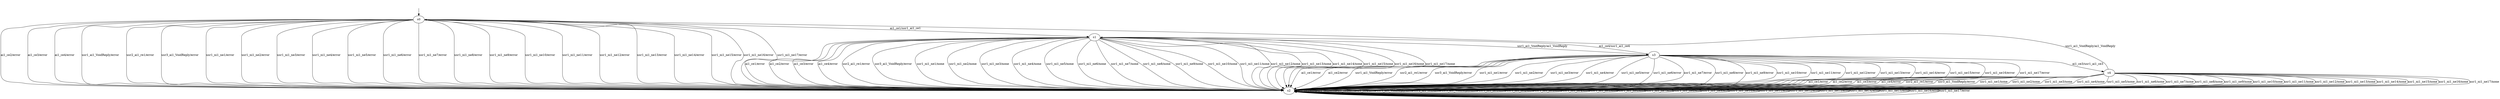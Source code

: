 digraph h1 {
s0 [label="s0"];
s1 [label="s1"];
s2 [label="s2"];
s3 [label="s3"];
s4 [label="s4"];
s0 -> s1 [label="ai1_ce1/usr1_ai1_ce1"];
s0 -> s2 [label="ai1_ce2/error"];
s0 -> s2 [label="ai1_ce3/error"];
s0 -> s2 [label="ai1_ce4/error"];
s0 -> s2 [label="usr1_ai1_VoidReply/error"];
s0 -> s2 [label="usr2_ai1_re1/error"];
s0 -> s2 [label="usr3_ai1_VoidReply/error"];
s0 -> s2 [label="usr1_ni1_ne1/error"];
s0 -> s2 [label="usr1_ni1_ne2/error"];
s0 -> s2 [label="usr1_ni1_ne3/error"];
s0 -> s2 [label="usr1_ni1_ne4/error"];
s0 -> s2 [label="usr1_ni1_ne5/error"];
s0 -> s2 [label="usr1_ni1_ne6/error"];
s0 -> s2 [label="usr1_ni1_ne7/error"];
s0 -> s2 [label="usr1_ni1_ne8/error"];
s0 -> s2 [label="usr1_ni1_ne9/error"];
s0 -> s2 [label="usr1_ni1_ne10/error"];
s0 -> s2 [label="usr1_ni1_ne11/error"];
s0 -> s2 [label="usr1_ni1_ne12/error"];
s0 -> s2 [label="usr1_ni1_ne13/error"];
s0 -> s2 [label="usr1_ni1_ne14/error"];
s0 -> s2 [label="usr1_ni1_ne15/error"];
s0 -> s2 [label="usr1_ni1_ne16/error"];
s0 -> s2 [label="usr1_ni1_ne17/error"];
s1 -> s2 [label="ai1_ce1/error"];
s1 -> s2 [label="ai1_ce2/error"];
s1 -> s2 [label="ai1_ce3/error"];
s1 -> s2 [label="ai1_ce4/error"];
s1 -> s3 [label="usr1_ai1_VoidReply/ai1_VoidReply"];
s1 -> s2 [label="usr2_ai1_re1/error"];
s1 -> s2 [label="usr3_ai1_VoidReply/error"];
s1 -> s2 [label="usr1_ni1_ne1/none"];
s1 -> s2 [label="usr1_ni1_ne2/none"];
s1 -> s2 [label="usr1_ni1_ne3/none"];
s1 -> s2 [label="usr1_ni1_ne4/none"];
s1 -> s2 [label="usr1_ni1_ne5/none"];
s1 -> s2 [label="usr1_ni1_ne6/none"];
s1 -> s2 [label="usr1_ni1_ne7/none"];
s1 -> s2 [label="usr1_ni1_ne8/none"];
s1 -> s2 [label="usr1_ni1_ne9/none"];
s1 -> s2 [label="usr1_ni1_ne10/none"];
s1 -> s2 [label="usr1_ni1_ne11/none"];
s1 -> s2 [label="usr1_ni1_ne12/none"];
s1 -> s2 [label="usr1_ni1_ne13/none"];
s1 -> s2 [label="usr1_ni1_ne14/none"];
s1 -> s2 [label="usr1_ni1_ne15/none"];
s1 -> s2 [label="usr1_ni1_ne16/none"];
s1 -> s2 [label="usr1_ni1_ne17/none"];
s2 -> s2 [label="ai1_ce1/error"];
s2 -> s2 [label="ai1_ce2/error"];
s2 -> s2 [label="ai1_ce3/error"];
s2 -> s2 [label="ai1_ce4/error"];
s2 -> s2 [label="usr1_ai1_VoidReply/error"];
s2 -> s2 [label="usr2_ai1_re1/error"];
s2 -> s2 [label="usr3_ai1_VoidReply/error"];
s2 -> s2 [label="usr1_ni1_ne1/error"];
s2 -> s2 [label="usr1_ni1_ne2/error"];
s2 -> s2 [label="usr1_ni1_ne3/error"];
s2 -> s2 [label="usr1_ni1_ne4/error"];
s2 -> s2 [label="usr1_ni1_ne5/error"];
s2 -> s2 [label="usr1_ni1_ne6/error"];
s2 -> s2 [label="usr1_ni1_ne7/error"];
s2 -> s2 [label="usr1_ni1_ne8/error"];
s2 -> s2 [label="usr1_ni1_ne9/error"];
s2 -> s2 [label="usr1_ni1_ne10/error"];
s2 -> s2 [label="usr1_ni1_ne11/error"];
s2 -> s2 [label="usr1_ni1_ne12/error"];
s2 -> s2 [label="usr1_ni1_ne13/error"];
s2 -> s2 [label="usr1_ni1_ne14/error"];
s2 -> s2 [label="usr1_ni1_ne15/error"];
s2 -> s2 [label="usr1_ni1_ne16/error"];
s2 -> s2 [label="usr1_ni1_ne17/error"];
s3 -> s2 [label="ai1_ce1/error"];
s3 -> s2 [label="ai1_ce2/error"];
s3 -> s4 [label="ai1_ce3/usr1_ai1_ce3"];
s3 -> s1 [label="ai1_ce4/usr1_ai1_ce4"];
s3 -> s2 [label="usr1_ai1_VoidReply/error"];
s3 -> s2 [label="usr2_ai1_re1/error"];
s3 -> s2 [label="usr3_ai1_VoidReply/error"];
s3 -> s2 [label="usr1_ni1_ne1/error"];
s3 -> s2 [label="usr1_ni1_ne2/error"];
s3 -> s2 [label="usr1_ni1_ne3/error"];
s3 -> s2 [label="usr1_ni1_ne4/error"];
s3 -> s2 [label="usr1_ni1_ne5/error"];
s3 -> s2 [label="usr1_ni1_ne6/error"];
s3 -> s2 [label="usr1_ni1_ne7/error"];
s3 -> s2 [label="usr1_ni1_ne8/error"];
s3 -> s2 [label="usr1_ni1_ne9/error"];
s3 -> s2 [label="usr1_ni1_ne10/error"];
s3 -> s2 [label="usr1_ni1_ne11/error"];
s3 -> s2 [label="usr1_ni1_ne12/error"];
s3 -> s2 [label="usr1_ni1_ne13/error"];
s3 -> s2 [label="usr1_ni1_ne14/error"];
s3 -> s2 [label="usr1_ni1_ne15/error"];
s3 -> s2 [label="usr1_ni1_ne16/error"];
s3 -> s2 [label="usr1_ni1_ne17/error"];
s4 -> s2 [label="ai1_ce1/error"];
s4 -> s2 [label="ai1_ce2/error"];
s4 -> s2 [label="ai1_ce3/error"];
s4 -> s2 [label="ai1_ce4/error"];
s4 -> s0 [label="usr1_ai1_VoidReply/ai1_VoidReply"];
s4 -> s2 [label="usr2_ai1_re1/error"];
s4 -> s2 [label="usr3_ai1_VoidReply/error"];
s4 -> s2 [label="usr1_ni1_ne1/none"];
s4 -> s2 [label="usr1_ni1_ne2/none"];
s4 -> s2 [label="usr1_ni1_ne3/none"];
s4 -> s2 [label="usr1_ni1_ne4/none"];
s4 -> s2 [label="usr1_ni1_ne5/none"];
s4 -> s2 [label="usr1_ni1_ne6/none"];
s4 -> s2 [label="usr1_ni1_ne7/none"];
s4 -> s2 [label="usr1_ni1_ne8/none"];
s4 -> s2 [label="usr1_ni1_ne9/none"];
s4 -> s2 [label="usr1_ni1_ne10/none"];
s4 -> s2 [label="usr1_ni1_ne11/none"];
s4 -> s2 [label="usr1_ni1_ne12/none"];
s4 -> s2 [label="usr1_ni1_ne13/none"];
s4 -> s2 [label="usr1_ni1_ne14/none"];
s4 -> s2 [label="usr1_ni1_ne15/none"];
s4 -> s2 [label="usr1_ni1_ne16/none"];
s4 -> s2 [label="usr1_ni1_ne17/none"];
__start0 [shape=none, label=""];
__start0 -> s0 [label=""];
}
